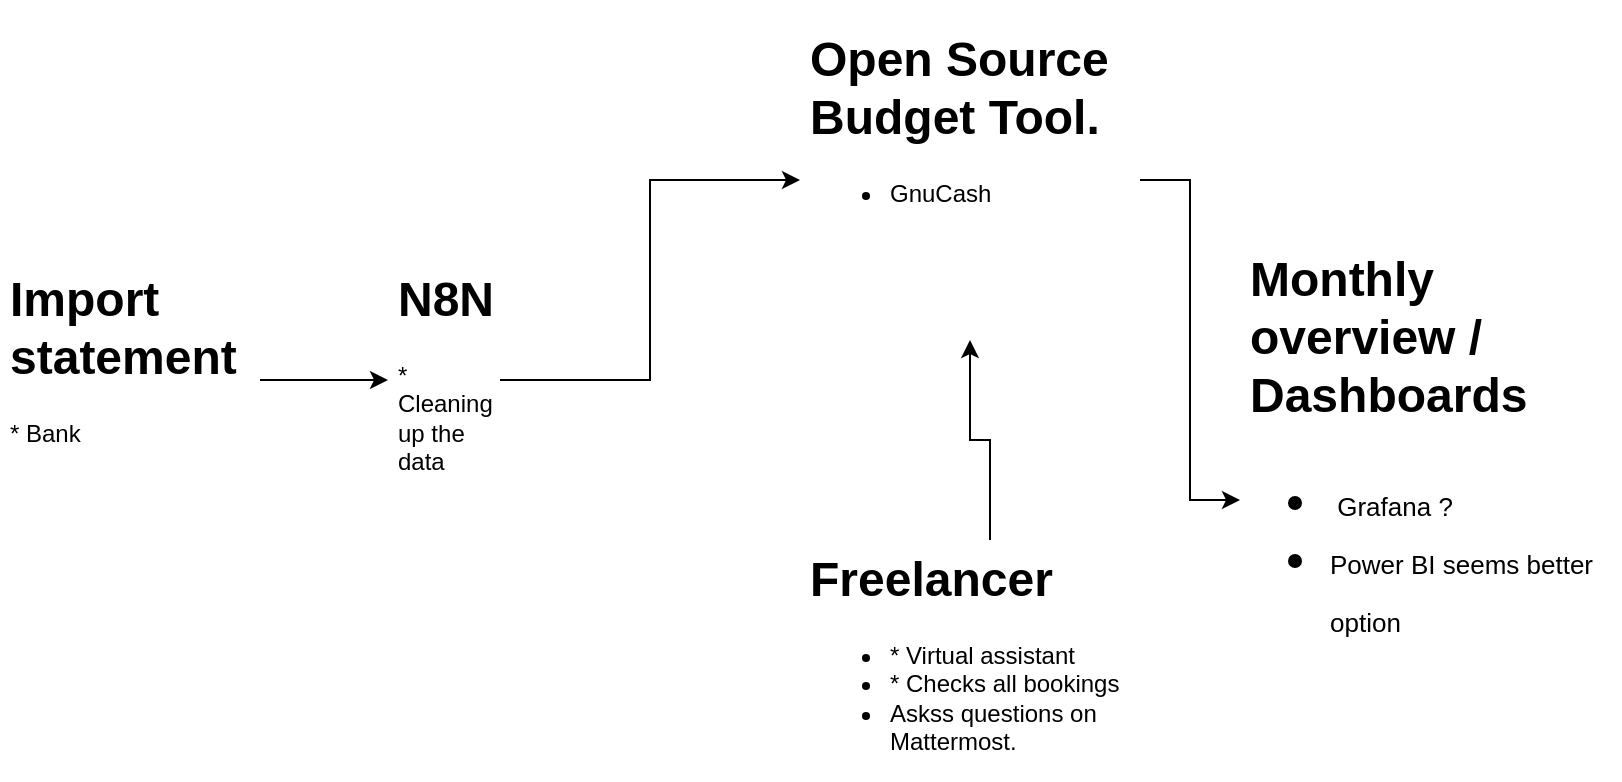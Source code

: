 <mxfile version="22.0.8" type="github" pages="3">
  <diagram name="Page-1" id="qI_YcMdRr7XdnjJVAykO">
    <mxGraphModel dx="1765" dy="1100" grid="1" gridSize="10" guides="1" tooltips="1" connect="1" arrows="1" fold="1" page="1" pageScale="1" pageWidth="827" pageHeight="1169" math="0" shadow="0">
      <root>
        <mxCell id="0" />
        <mxCell id="1" parent="0" />
        <mxCell id="2xackE4jNGQ-3MUtGx1U-12" style="edgeStyle=orthogonalEdgeStyle;rounded=0;orthogonalLoop=1;jettySize=auto;html=1;" parent="1" source="2xackE4jNGQ-3MUtGx1U-2" target="2xackE4jNGQ-3MUtGx1U-11" edge="1">
          <mxGeometry relative="1" as="geometry" />
        </mxCell>
        <mxCell id="2xackE4jNGQ-3MUtGx1U-2" value="&lt;h1&gt;Open Source Budget Tool.&lt;/h1&gt;&lt;div&gt;&lt;ul&gt;&lt;li&gt;GnuCash&lt;/li&gt;&lt;/ul&gt;&lt;/div&gt;" style="text;html=1;strokeColor=none;fillColor=none;spacing=5;spacingTop=-20;whiteSpace=wrap;overflow=hidden;rounded=0;" parent="1" vertex="1">
          <mxGeometry x="430" y="120" width="170" height="160" as="geometry" />
        </mxCell>
        <mxCell id="2xackE4jNGQ-3MUtGx1U-5" style="edgeStyle=orthogonalEdgeStyle;rounded=0;orthogonalLoop=1;jettySize=auto;html=1;" parent="1" source="2xackE4jNGQ-3MUtGx1U-4" target="2xackE4jNGQ-3MUtGx1U-2" edge="1">
          <mxGeometry relative="1" as="geometry" />
        </mxCell>
        <mxCell id="2xackE4jNGQ-3MUtGx1U-4" value="&lt;h1&gt;Freelancer&lt;/h1&gt;&lt;p&gt;&lt;/p&gt;&lt;ul&gt;&lt;li&gt;* Virtual assistant&lt;/li&gt;&lt;li&gt;* Checks all bookings&lt;/li&gt;&lt;li&gt;Askss questions on Mattermost.&lt;/li&gt;&lt;/ul&gt;&lt;p&gt;&lt;/p&gt;&lt;p&gt;&lt;br&gt;&lt;/p&gt;" style="text;html=1;strokeColor=none;fillColor=none;spacing=5;spacingTop=-20;whiteSpace=wrap;overflow=hidden;rounded=0;" parent="1" vertex="1">
          <mxGeometry x="430" y="380" width="190" height="120" as="geometry" />
        </mxCell>
        <mxCell id="2xackE4jNGQ-3MUtGx1U-8" style="edgeStyle=orthogonalEdgeStyle;rounded=0;orthogonalLoop=1;jettySize=auto;html=1;" parent="1" source="2xackE4jNGQ-3MUtGx1U-6" target="2xackE4jNGQ-3MUtGx1U-7" edge="1">
          <mxGeometry relative="1" as="geometry" />
        </mxCell>
        <mxCell id="2xackE4jNGQ-3MUtGx1U-6" value="&lt;h1&gt;&lt;span style=&quot;background-color: initial;&quot;&gt;Import statement&lt;/span&gt;&lt;br&gt;&lt;/h1&gt;&lt;div&gt;&lt;span style=&quot;background-color: initial;&quot;&gt;* Bank&lt;/span&gt;&lt;/div&gt;" style="text;html=1;strokeColor=none;fillColor=none;spacing=5;spacingTop=-20;whiteSpace=wrap;overflow=hidden;rounded=0;" parent="1" vertex="1">
          <mxGeometry x="30" y="240" width="130" height="120" as="geometry" />
        </mxCell>
        <mxCell id="2xackE4jNGQ-3MUtGx1U-10" style="edgeStyle=orthogonalEdgeStyle;rounded=0;orthogonalLoop=1;jettySize=auto;html=1;" parent="1" source="2xackE4jNGQ-3MUtGx1U-7" target="2xackE4jNGQ-3MUtGx1U-2" edge="1">
          <mxGeometry relative="1" as="geometry" />
        </mxCell>
        <mxCell id="2xackE4jNGQ-3MUtGx1U-7" value="&lt;h1&gt;&lt;span style=&quot;background-color: initial;&quot;&gt;N8N&lt;/span&gt;&lt;br&gt;&lt;/h1&gt;&lt;div&gt;&lt;span style=&quot;background-color: initial;&quot;&gt;* Cleaning up the data&lt;/span&gt;&lt;/div&gt;" style="text;html=1;strokeColor=none;fillColor=none;spacing=5;spacingTop=-20;whiteSpace=wrap;overflow=hidden;rounded=0;" parent="1" vertex="1">
          <mxGeometry x="224" y="240" width="56" height="120" as="geometry" />
        </mxCell>
        <mxCell id="2xackE4jNGQ-3MUtGx1U-11" value="&lt;h1&gt;Monthly overview / Dashboards&lt;/h1&gt;&lt;h1&gt;&lt;ul&gt;&lt;li&gt;&lt;font style=&quot;font-size: 13px; font-weight: normal;&quot;&gt;&amp;nbsp;Grafana ?&lt;/font&gt;&lt;/li&gt;&lt;li&gt;&lt;font style=&quot;font-size: 13px; font-weight: normal;&quot;&gt;Power BI seems better option&lt;/font&gt;&lt;/li&gt;&lt;/ul&gt;&lt;/h1&gt;" style="text;html=1;strokeColor=none;fillColor=none;spacing=5;spacingTop=-20;whiteSpace=wrap;overflow=hidden;rounded=0;" parent="1" vertex="1">
          <mxGeometry x="650" y="230" width="190" height="260" as="geometry" />
        </mxCell>
      </root>
    </mxGraphModel>
  </diagram>
  <diagram id="na1AeKFtVgKTO7K85wl7" name="Page-2">
    <mxGraphModel dx="1765" dy="1100" grid="1" gridSize="10" guides="1" tooltips="1" connect="1" arrows="1" fold="1" page="1" pageScale="1" pageWidth="827" pageHeight="1169" math="0" shadow="0">
      <root>
        <mxCell id="0" />
        <mxCell id="1" parent="0" />
        <mxCell id="eJNBDGf5qWmMvdLEPk6p-1" value="&lt;h1&gt;Timesheets&lt;/h1&gt;&lt;p&gt;* Specify what you did&lt;/p&gt;" style="text;html=1;strokeColor=none;fillColor=none;spacing=5;spacingTop=-20;whiteSpace=wrap;overflow=hidden;rounded=0;" parent="1" vertex="1">
          <mxGeometry x="90" y="260" width="190" height="120" as="geometry" />
        </mxCell>
        <mxCell id="eJNBDGf5qWmMvdLEPk6p-14" style="edgeStyle=orthogonalEdgeStyle;rounded=0;orthogonalLoop=1;jettySize=auto;html=1;entryX=0;entryY=0.5;entryDx=0;entryDy=0;" parent="1" source="eJNBDGf5qWmMvdLEPk6p-5" target="eJNBDGf5qWmMvdLEPk6p-13" edge="1">
          <mxGeometry relative="1" as="geometry" />
        </mxCell>
        <mxCell id="eJNBDGf5qWmMvdLEPk6p-5" value="The past" style="rounded=1;whiteSpace=wrap;html=1;" parent="1" vertex="1">
          <mxGeometry x="110" y="150" width="120" height="60" as="geometry" />
        </mxCell>
        <mxCell id="eJNBDGf5qWmMvdLEPk6p-6" value="The future" style="rounded=1;whiteSpace=wrap;html=1;" parent="1" vertex="1">
          <mxGeometry x="500" y="150" width="120" height="60" as="geometry" />
        </mxCell>
        <mxCell id="eJNBDGf5qWmMvdLEPk6p-7" value="&lt;h1&gt;Planning&lt;/h1&gt;&lt;p&gt;* Plan in your time&amp;nbsp;&lt;/p&gt;" style="text;html=1;strokeColor=none;fillColor=none;spacing=5;spacingTop=-20;whiteSpace=wrap;overflow=hidden;rounded=0;" parent="1" vertex="1">
          <mxGeometry x="490" y="260" width="190" height="120" as="geometry" />
        </mxCell>
        <mxCell id="eJNBDGf5qWmMvdLEPk6p-9" style="edgeStyle=orthogonalEdgeStyle;rounded=0;orthogonalLoop=1;jettySize=auto;html=1;entryX=0.426;entryY=-0.025;entryDx=0;entryDy=0;entryPerimeter=0;" parent="1" source="eJNBDGf5qWmMvdLEPk6p-5" target="eJNBDGf5qWmMvdLEPk6p-1" edge="1">
          <mxGeometry relative="1" as="geometry" />
        </mxCell>
        <mxCell id="eJNBDGf5qWmMvdLEPk6p-11" style="edgeStyle=orthogonalEdgeStyle;rounded=0;orthogonalLoop=1;jettySize=auto;html=1;entryX=0.368;entryY=-0.025;entryDx=0;entryDy=0;entryPerimeter=0;" parent="1" source="eJNBDGf5qWmMvdLEPk6p-6" target="eJNBDGf5qWmMvdLEPk6p-7" edge="1">
          <mxGeometry relative="1" as="geometry" />
        </mxCell>
        <mxCell id="eJNBDGf5qWmMvdLEPk6p-15" style="edgeStyle=orthogonalEdgeStyle;rounded=0;orthogonalLoop=1;jettySize=auto;html=1;entryX=0;entryY=0.5;entryDx=0;entryDy=0;" parent="1" source="eJNBDGf5qWmMvdLEPk6p-13" target="eJNBDGf5qWmMvdLEPk6p-6" edge="1">
          <mxGeometry relative="1" as="geometry" />
        </mxCell>
        <mxCell id="eJNBDGf5qWmMvdLEPk6p-13" value="Follow up" style="rounded=1;whiteSpace=wrap;html=1;" parent="1" vertex="1">
          <mxGeometry x="300" y="150" width="120" height="60" as="geometry" />
        </mxCell>
        <mxCell id="eJNBDGf5qWmMvdLEPk6p-16" value="&lt;h1&gt;Meetings&lt;/h1&gt;&lt;p&gt;&lt;/p&gt;&lt;ul&gt;&lt;li&gt;* Async or sync&amp;nbsp;&lt;/li&gt;&lt;li&gt;* 1 to 1 format&lt;/li&gt;&lt;/ul&gt;&lt;p&gt;&lt;/p&gt;" style="text;html=1;strokeColor=none;fillColor=none;spacing=5;spacingTop=-20;whiteSpace=wrap;overflow=hidden;rounded=0;" parent="1" vertex="1">
          <mxGeometry x="280" y="260" width="190" height="120" as="geometry" />
        </mxCell>
        <mxCell id="eJNBDGf5qWmMvdLEPk6p-17" style="edgeStyle=orthogonalEdgeStyle;rounded=0;orthogonalLoop=1;jettySize=auto;html=1;entryX=0.421;entryY=0.083;entryDx=0;entryDy=0;entryPerimeter=0;" parent="1" source="eJNBDGf5qWmMvdLEPk6p-13" target="eJNBDGf5qWmMvdLEPk6p-16" edge="1">
          <mxGeometry relative="1" as="geometry" />
        </mxCell>
        <mxCell id="eJNBDGf5qWmMvdLEPk6p-19" value="Time: Weekly, Biweekly, Monthly, Quarterly,..." style="rounded=0;whiteSpace=wrap;html=1;" parent="1" vertex="1">
          <mxGeometry x="90" y="70" width="560" height="60" as="geometry" />
        </mxCell>
      </root>
    </mxGraphModel>
  </diagram>
  <diagram id="iPii5IAVhV1k_fZ_5pyl" name="Page-3">
    <mxGraphModel dx="2788" dy="1222" grid="1" gridSize="10" guides="1" tooltips="1" connect="1" arrows="1" fold="1" page="1" pageScale="1" pageWidth="827" pageHeight="1169" math="0" shadow="0">
      <root>
        <mxCell id="0" />
        <mxCell id="1" parent="0" />
        <mxCell id="0on_3xp9dc9B6Jy0RrO1-14" style="edgeStyle=orthogonalEdgeStyle;rounded=0;orthogonalLoop=1;jettySize=auto;html=1;entryX=0;entryY=0.5;entryDx=0;entryDy=0;" parent="1" source="OOReyySpFGHpTE3rpQZM-1" target="0on_3xp9dc9B6Jy0RrO1-5" edge="1">
          <mxGeometry relative="1" as="geometry" />
        </mxCell>
        <mxCell id="OOReyySpFGHpTE3rpQZM-1" value="&lt;h1&gt;KBC KAART I&lt;/h1&gt;&lt;div&gt;GENERAL&lt;/div&gt;" style="text;html=1;strokeColor=none;fillColor=none;spacing=5;spacingTop=-20;whiteSpace=wrap;overflow=hidden;rounded=0;" parent="1" vertex="1">
          <mxGeometry x="20" y="90" width="190" height="120" as="geometry" />
        </mxCell>
        <mxCell id="0on_3xp9dc9B6Jy0RrO1-12" style="edgeStyle=orthogonalEdgeStyle;rounded=0;orthogonalLoop=1;jettySize=auto;html=1;" parent="1" source="OOReyySpFGHpTE3rpQZM-2" target="OOReyySpFGHpTE3rpQZM-9" edge="1">
          <mxGeometry relative="1" as="geometry" />
        </mxCell>
        <mxCell id="OOReyySpFGHpTE3rpQZM-2" value="&lt;h1&gt;KBC KAART II&lt;/h1&gt;&lt;div&gt;CLOTHES &amp;amp; GOING OUT&lt;/div&gt;" style="text;html=1;strokeColor=none;fillColor=none;spacing=5;spacingTop=-20;whiteSpace=wrap;overflow=hidden;rounded=0;" parent="1" vertex="1">
          <mxGeometry x="20" y="170" width="190" height="80" as="geometry" />
        </mxCell>
        <mxCell id="OOReyySpFGHpTE3rpQZM-3" value="&lt;h1&gt;KBC KAART III&lt;/h1&gt;&lt;div&gt;FOOD&lt;/div&gt;" style="text;html=1;strokeColor=none;fillColor=none;spacing=5;spacingTop=-20;whiteSpace=wrap;overflow=hidden;rounded=0;verticalAlign=bottom;" parent="1" vertex="1">
          <mxGeometry x="20" y="250" width="190" height="70" as="geometry" />
        </mxCell>
        <mxCell id="OOReyySpFGHpTE3rpQZM-5" value="&lt;h1&gt;PAYPAL II&lt;/h1&gt;" style="text;html=1;strokeColor=none;fillColor=none;spacing=5;spacingTop=-20;whiteSpace=wrap;overflow=hidden;rounded=0;" parent="1" vertex="1">
          <mxGeometry x="341" y="175" width="146" height="30" as="geometry" />
        </mxCell>
        <mxCell id="OOReyySpFGHpTE3rpQZM-15" style="edgeStyle=orthogonalEdgeStyle;rounded=0;orthogonalLoop=1;jettySize=auto;html=1;exitX=1;exitY=0.5;exitDx=0;exitDy=0;" parent="1" source="OOReyySpFGHpTE3rpQZM-9" target="OOReyySpFGHpTE3rpQZM-5" edge="1">
          <mxGeometry relative="1" as="geometry" />
        </mxCell>
        <mxCell id="OOReyySpFGHpTE3rpQZM-9" value="" style="rhombus;whiteSpace=wrap;html=1;" parent="1" vertex="1">
          <mxGeometry x="270" y="175" width="30" height="30" as="geometry" />
        </mxCell>
        <mxCell id="OOReyySpFGHpTE3rpQZM-16" value="&lt;h1&gt;&lt;span style=&quot;background-color: initial;&quot;&gt;SAVINGS I&lt;/span&gt;&lt;/h1&gt;&lt;h1&gt;&lt;span style=&quot;font-size: 12px; font-weight: 400;&quot;&gt;PROVISIONS FOR TAXES&lt;/span&gt;&lt;/h1&gt;&lt;div&gt;&lt;span style=&quot;font-size: 12px; font-weight: 400;&quot;&gt;MONTHLY FEE&lt;/span&gt;&lt;/div&gt;" style="text;html=1;strokeColor=none;fillColor=none;spacing=5;spacingTop=-20;whiteSpace=wrap;overflow=hidden;rounded=0;" parent="1" vertex="1">
          <mxGeometry x="20" y="340" width="190" height="120" as="geometry" />
        </mxCell>
        <mxCell id="OOReyySpFGHpTE3rpQZM-17" value="CHECKINGS" style="rounded=0;whiteSpace=wrap;html=1;rotation=-90;fillColor=#fff2cc;strokeColor=#d6b656;" parent="1" vertex="1">
          <mxGeometry x="-135" y="185" width="230" height="40" as="geometry" />
        </mxCell>
        <mxCell id="OOReyySpFGHpTE3rpQZM-18" value="SAVINGS" style="rounded=0;whiteSpace=wrap;html=1;rotation=-90;fillColor=#d5e8d4;strokeColor=#82b366;" parent="1" vertex="1">
          <mxGeometry x="-132.5" y="437.5" width="225" height="40" as="geometry" />
        </mxCell>
        <mxCell id="OOReyySpFGHpTE3rpQZM-19" value="&lt;h1&gt;&lt;span style=&quot;background-color: initial;&quot;&gt;SAVINGS II&lt;/span&gt;&lt;/h1&gt;&lt;h1&gt;&lt;span style=&quot;font-size: 12px; font-weight: 400;&quot;&gt;PROVISIONS FOR TRAVEL&lt;/span&gt;&lt;/h1&gt;" style="text;html=1;strokeColor=none;fillColor=none;spacing=5;spacingTop=-20;whiteSpace=wrap;overflow=hidden;rounded=0;" parent="1" vertex="1">
          <mxGeometry x="20" y="490" width="190" height="120" as="geometry" />
        </mxCell>
        <mxCell id="OOReyySpFGHpTE3rpQZM-21" value="&lt;h1&gt;BOLERO&lt;/h1&gt;" style="text;html=1;strokeColor=none;fillColor=none;spacing=5;spacingTop=-20;whiteSpace=wrap;overflow=hidden;rounded=0;" parent="1" vertex="1">
          <mxGeometry y="680" width="190" height="40" as="geometry" />
        </mxCell>
        <mxCell id="0on_3xp9dc9B6Jy0RrO1-1" value="BANK ACCOUNTS" style="text;html=1;strokeColor=#666666;fillColor=#f5f5f5;align=center;verticalAlign=middle;whiteSpace=wrap;rounded=0;fontSize=17;fontStyle=1;fontColor=#333333;" parent="1" vertex="1">
          <mxGeometry y="30" width="360" height="30" as="geometry" />
        </mxCell>
        <mxCell id="0on_3xp9dc9B6Jy0RrO1-4" value="&lt;h1&gt;PAYPAL I&lt;/h1&gt;" style="text;html=1;strokeColor=none;fillColor=none;spacing=5;spacingTop=-20;whiteSpace=wrap;overflow=hidden;rounded=0;" parent="1" vertex="1">
          <mxGeometry x="344" y="115" width="140" height="30" as="geometry" />
        </mxCell>
        <mxCell id="0on_3xp9dc9B6Jy0RrO1-6" style="edgeStyle=orthogonalEdgeStyle;rounded=0;orthogonalLoop=1;jettySize=auto;html=1;entryX=0;entryY=0.5;entryDx=0;entryDy=0;" parent="1" source="0on_3xp9dc9B6Jy0RrO1-5" target="0on_3xp9dc9B6Jy0RrO1-4" edge="1">
          <mxGeometry relative="1" as="geometry" />
        </mxCell>
        <mxCell id="0on_3xp9dc9B6Jy0RrO1-5" value="" style="rhombus;whiteSpace=wrap;html=1;" parent="1" vertex="1">
          <mxGeometry x="270" y="115" width="30" height="30" as="geometry" />
        </mxCell>
        <mxCell id="0on_3xp9dc9B6Jy0RrO1-7" value="FINANCIAL ASSETS" style="text;html=1;strokeColor=#666666;fillColor=#f5f5f5;align=center;verticalAlign=middle;whiteSpace=wrap;rounded=0;fontSize=17;fontStyle=1;fontColor=#333333;" parent="1" vertex="1">
          <mxGeometry y="610" width="360" height="30" as="geometry" />
        </mxCell>
        <mxCell id="rVDHYZrZojUpqgVQwpQp-1" value="List Item" style="text;strokeColor=none;fillColor=none;align=left;verticalAlign=middle;spacingLeft=4;spacingRight=4;overflow=hidden;points=[[0,0.5],[1,0.5]];portConstraint=eastwest;rotatable=0;whiteSpace=wrap;html=1;" vertex="1" parent="1">
          <mxGeometry x="210" y="320" width="80" height="30" as="geometry" />
        </mxCell>
      </root>
    </mxGraphModel>
  </diagram>
</mxfile>
